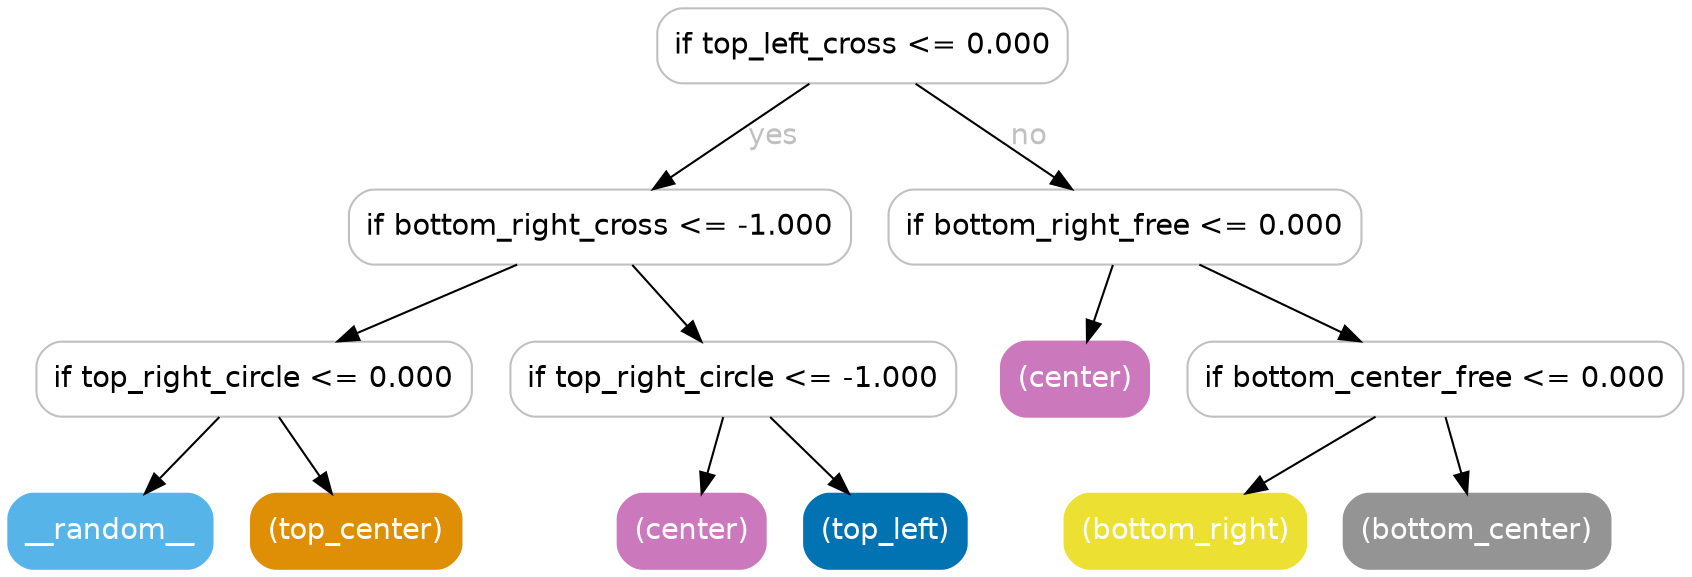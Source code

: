 digraph Tree {
	graph [bb="0,0,804,269"];
	node [color=gray,
		fillcolor=white,
		fontname=helvetica,
		label="\N",
		shape=box,
		style="filled, rounded"
	];
	edge [fontname=helvetica];
	0	[height=0.5,
		label="if top_left_cross <= 0.000",
		pos="410,251",
		width=2.7361];
	1	[height=0.5,
		label="if bottom_right_cross <= -1.000",
		pos="284,164",
		width=3.3472];
	0 -> 1	[fontcolor=gray,
		label=yes,
		lp="367.5,207.5",
		pos="e,309.46,182.18 384.5,232.8 365.29,219.84 338.76,201.94 317.78,187.79"];
	8	[height=0.5,
		label="if bottom_right_free <= 0.000",
		pos="536,164",
		width=3.1528];
	0 -> 8	[fontcolor=gray,
		label=no,
		lp="490,207.5",
		pos="e,510.54,182.18 435.5,232.8 454.71,219.84 481.24,201.94 502.22,187.79"];
	2	[height=0.5,
		label="if top_right_circle <= 0.000",
		pos="118,91",
		width=2.9028];
	1 -> 2	[fontcolor=gray,
		pos="e,158.01,109.11 244.24,145.99 221.21,136.14 192.01,123.66 167.5,113.17"];
	5	[height=0.5,
		label="if top_right_circle <= -1.000",
		pos="348,91",
		width=2.9722];
	1 -> 5	[fontcolor=gray,
		pos="e,332.65,109.03 299.49,145.81 307.43,137 317.24,126.13 325.95,116.46"];
	3	[color="#56b4e9",
		fillcolor="#56b4e9",
		fontcolor=white,
		height=0.5,
		label=__random__,
		pos="49,18",
		width=1.3611];
	2 -> 3	[fontcolor=gray,
		pos="e,65.549,36.029 101.3,72.813 92.737,64.005 82.164,53.125 72.769,43.458"];
	4	[color="#de8f05",
		fillcolor="#de8f05",
		fontcolor=white,
		height=0.5,
		label="(top_center)",
		pos="167,18",
		width=1.4028];
	2 -> 4	[fontcolor=gray,
		pos="e,155.25,36.029 129.86,72.813 135.76,64.266 143,53.769 149.52,44.323"];
	6	[color="#cc78bc",
		fillcolor="#cc78bc",
		fontcolor=white,
		height=0.5,
		label="(center)",
		pos="328,18",
		width=0.98611];
	5 -> 6	[fontcolor=gray,
		pos="e,332.8,36.029 343.16,72.813 340.87,64.702 338.09,54.836 335.54,45.777"];
	7	[color="#0173b2",
		fillcolor="#0173b2",
		fontcolor=white,
		height=0.5,
		label="(top_left)",
		pos="421,18",
		width=1.0833];
	5 -> 7	[fontcolor=gray,
		pos="e,403.49,36.029 365.67,72.813 374.82,63.917 386.14,52.909 396.15,43.172"];
	9	[color="#cc78bc",
		fillcolor="#cc78bc",
		fontcolor=white,
		height=0.5,
		label="(center)",
		pos="512,91",
		width=0.98611];
	8 -> 9	[fontcolor=gray,
		pos="e,517.76,109.03 530.19,145.81 527.45,137.7 524.11,127.84 521.05,118.78"];
	10	[height=0.5,
		label="if bottom_center_free <= 0.000",
		pos="685,91",
		width=3.3056];
	8 -> 10	[fontcolor=gray,
		pos="e,649.09,109.11 571.69,145.99 592.18,136.23 618.1,123.88 639.98,113.45"];
	11	[color="#ece133",
		fillcolor="#ece133",
		fontcolor=white,
		height=0.5,
		label="(bottom_right)",
		pos="565,18",
		width=1.6111];
	10 -> 11	[fontcolor=gray,
		pos="e,593.92,36.114 656.26,72.994 640.2,63.491 619.99,51.536 602.68,41.292"];
	12	[color="#949494",
		fillcolor="#949494",
		fontcolor=white,
		height=0.5,
		label="(bottom_center)",
		pos="705,18",
		width=1.7778];
	10 -> 12	[fontcolor=gray,
		pos="e,700.2,36.029 689.84,72.813 692.13,64.702 694.91,54.836 697.46,45.777"];
}
